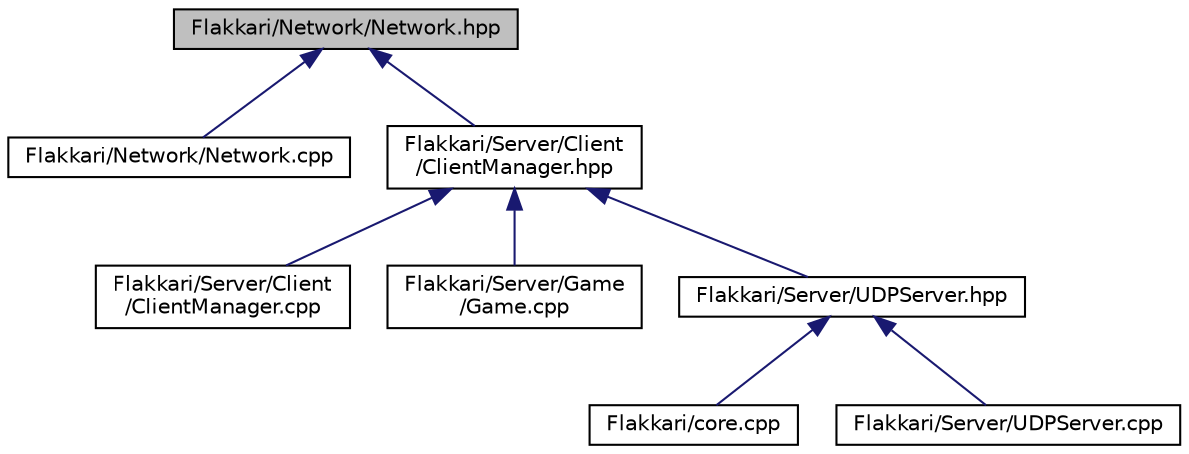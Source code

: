 digraph "Flakkari/Network/Network.hpp"
{
 // LATEX_PDF_SIZE
  edge [fontname="Helvetica",fontsize="10",labelfontname="Helvetica",labelfontsize="10"];
  node [fontname="Helvetica",fontsize="10",shape=record];
  Node1 [label="Flakkari/Network/Network.hpp",height=0.2,width=0.4,color="black", fillcolor="grey75", style="filled", fontcolor="black",tooltip=" "];
  Node1 -> Node2 [dir="back",color="midnightblue",fontsize="10",style="solid",fontname="Helvetica"];
  Node2 [label="Flakkari/Network/Network.cpp",height=0.2,width=0.4,color="black", fillcolor="white", style="filled",URL="$d1/d66/Network_8cpp.html",tooltip=" "];
  Node1 -> Node3 [dir="back",color="midnightblue",fontsize="10",style="solid",fontname="Helvetica"];
  Node3 [label="Flakkari/Server/Client\l/ClientManager.hpp",height=0.2,width=0.4,color="black", fillcolor="white", style="filled",URL="$d8/dff/ClientManager_8hpp.html",tooltip=" "];
  Node3 -> Node4 [dir="back",color="midnightblue",fontsize="10",style="solid",fontname="Helvetica"];
  Node4 [label="Flakkari/Server/Client\l/ClientManager.cpp",height=0.2,width=0.4,color="black", fillcolor="white", style="filled",URL="$d9/d36/ClientManager_8cpp.html",tooltip=" "];
  Node3 -> Node5 [dir="back",color="midnightblue",fontsize="10",style="solid",fontname="Helvetica"];
  Node5 [label="Flakkari/Server/Game\l/Game.cpp",height=0.2,width=0.4,color="black", fillcolor="white", style="filled",URL="$d0/dc4/Game_8cpp.html",tooltip=" "];
  Node3 -> Node6 [dir="back",color="midnightblue",fontsize="10",style="solid",fontname="Helvetica"];
  Node6 [label="Flakkari/Server/UDPServer.hpp",height=0.2,width=0.4,color="black", fillcolor="white", style="filled",URL="$d6/de9/UDPServer_8hpp.html",tooltip=" "];
  Node6 -> Node7 [dir="back",color="midnightblue",fontsize="10",style="solid",fontname="Helvetica"];
  Node7 [label="Flakkari/core.cpp",height=0.2,width=0.4,color="black", fillcolor="white", style="filled",URL="$da/de0/core_8cpp.html",tooltip=" "];
  Node6 -> Node8 [dir="back",color="midnightblue",fontsize="10",style="solid",fontname="Helvetica"];
  Node8 [label="Flakkari/Server/UDPServer.cpp",height=0.2,width=0.4,color="black", fillcolor="white", style="filled",URL="$dd/dae/UDPServer_8cpp.html",tooltip=" "];
}
